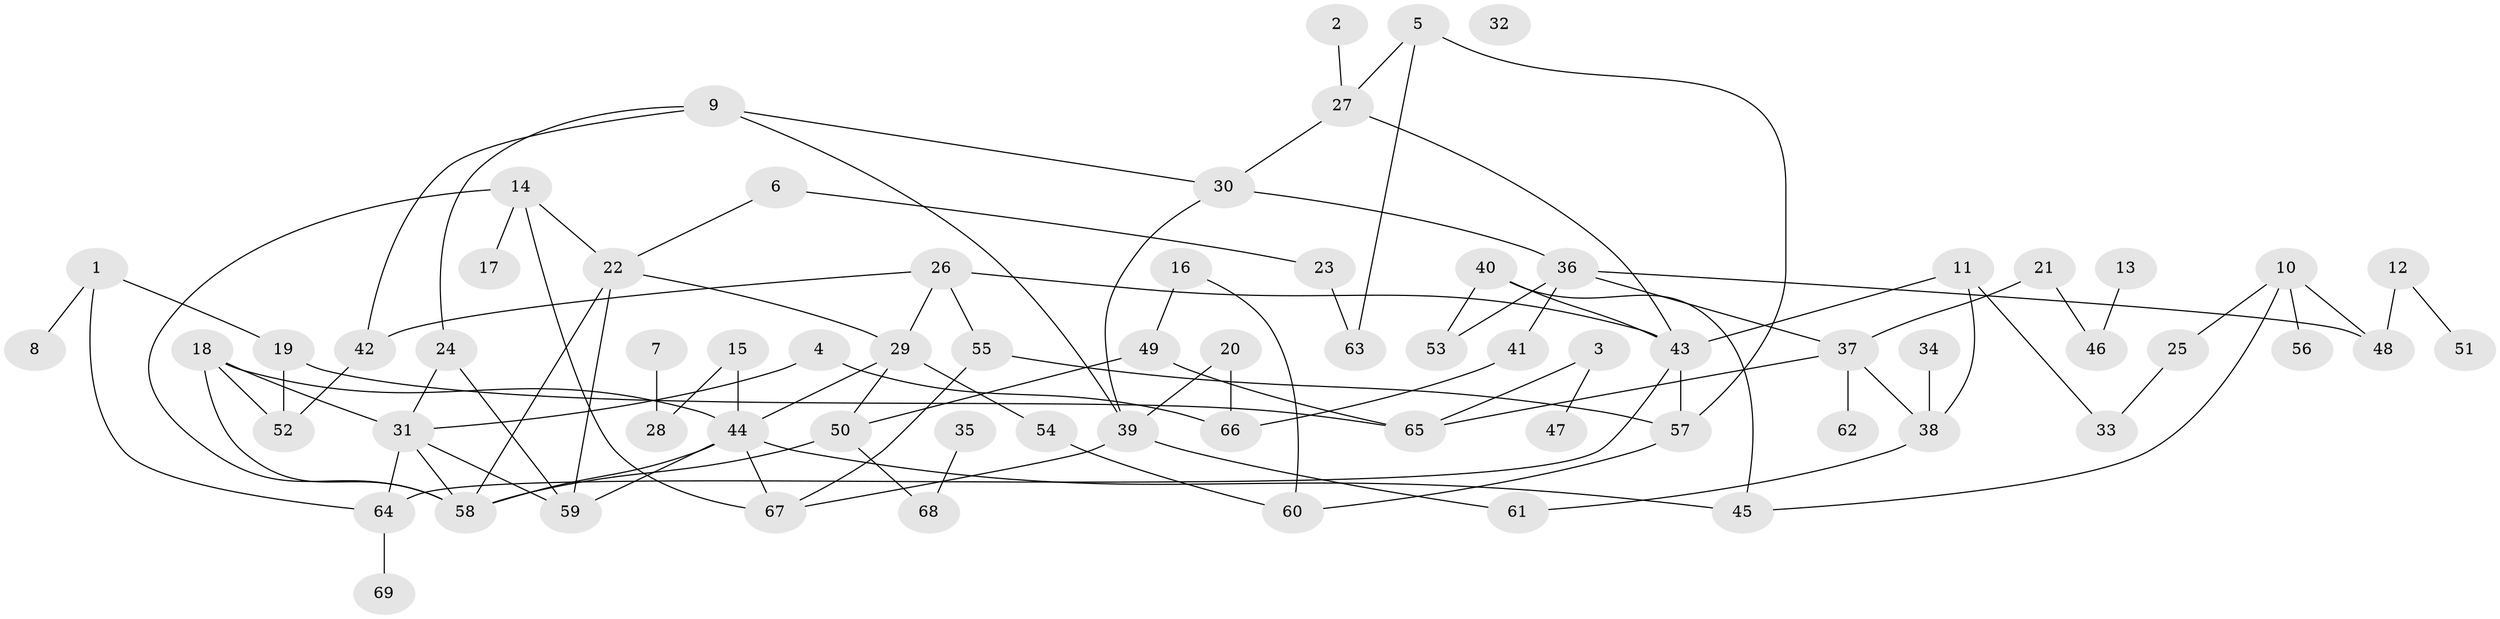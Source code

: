 // coarse degree distribution, {5: 0.14583333333333334, 1: 0.22916666666666666, 2: 0.22916666666666666, 3: 0.16666666666666666, 4: 0.08333333333333333, 7: 0.08333333333333333, 6: 0.041666666666666664, 0: 0.020833333333333332}
// Generated by graph-tools (version 1.1) at 2025/23/03/03/25 07:23:25]
// undirected, 69 vertices, 99 edges
graph export_dot {
graph [start="1"]
  node [color=gray90,style=filled];
  1;
  2;
  3;
  4;
  5;
  6;
  7;
  8;
  9;
  10;
  11;
  12;
  13;
  14;
  15;
  16;
  17;
  18;
  19;
  20;
  21;
  22;
  23;
  24;
  25;
  26;
  27;
  28;
  29;
  30;
  31;
  32;
  33;
  34;
  35;
  36;
  37;
  38;
  39;
  40;
  41;
  42;
  43;
  44;
  45;
  46;
  47;
  48;
  49;
  50;
  51;
  52;
  53;
  54;
  55;
  56;
  57;
  58;
  59;
  60;
  61;
  62;
  63;
  64;
  65;
  66;
  67;
  68;
  69;
  1 -- 8;
  1 -- 19;
  1 -- 64;
  2 -- 27;
  3 -- 47;
  3 -- 65;
  4 -- 31;
  4 -- 66;
  5 -- 27;
  5 -- 57;
  5 -- 63;
  6 -- 22;
  6 -- 23;
  7 -- 28;
  9 -- 24;
  9 -- 30;
  9 -- 39;
  9 -- 42;
  10 -- 25;
  10 -- 45;
  10 -- 48;
  10 -- 56;
  11 -- 33;
  11 -- 38;
  11 -- 43;
  12 -- 48;
  12 -- 51;
  13 -- 46;
  14 -- 17;
  14 -- 22;
  14 -- 58;
  14 -- 67;
  15 -- 28;
  15 -- 44;
  16 -- 49;
  16 -- 60;
  18 -- 31;
  18 -- 44;
  18 -- 52;
  18 -- 58;
  19 -- 52;
  19 -- 65;
  20 -- 39;
  20 -- 66;
  21 -- 37;
  21 -- 46;
  22 -- 29;
  22 -- 58;
  22 -- 59;
  23 -- 63;
  24 -- 31;
  24 -- 59;
  25 -- 33;
  26 -- 29;
  26 -- 42;
  26 -- 43;
  26 -- 55;
  27 -- 30;
  27 -- 43;
  29 -- 44;
  29 -- 50;
  29 -- 54;
  30 -- 36;
  30 -- 39;
  31 -- 58;
  31 -- 59;
  31 -- 64;
  34 -- 38;
  35 -- 68;
  36 -- 37;
  36 -- 41;
  36 -- 48;
  36 -- 53;
  37 -- 38;
  37 -- 62;
  37 -- 65;
  38 -- 61;
  39 -- 61;
  39 -- 67;
  40 -- 43;
  40 -- 45;
  40 -- 53;
  41 -- 66;
  42 -- 52;
  43 -- 57;
  43 -- 64;
  44 -- 45;
  44 -- 58;
  44 -- 59;
  44 -- 67;
  49 -- 50;
  49 -- 65;
  50 -- 58;
  50 -- 68;
  54 -- 60;
  55 -- 57;
  55 -- 67;
  57 -- 60;
  64 -- 69;
}
